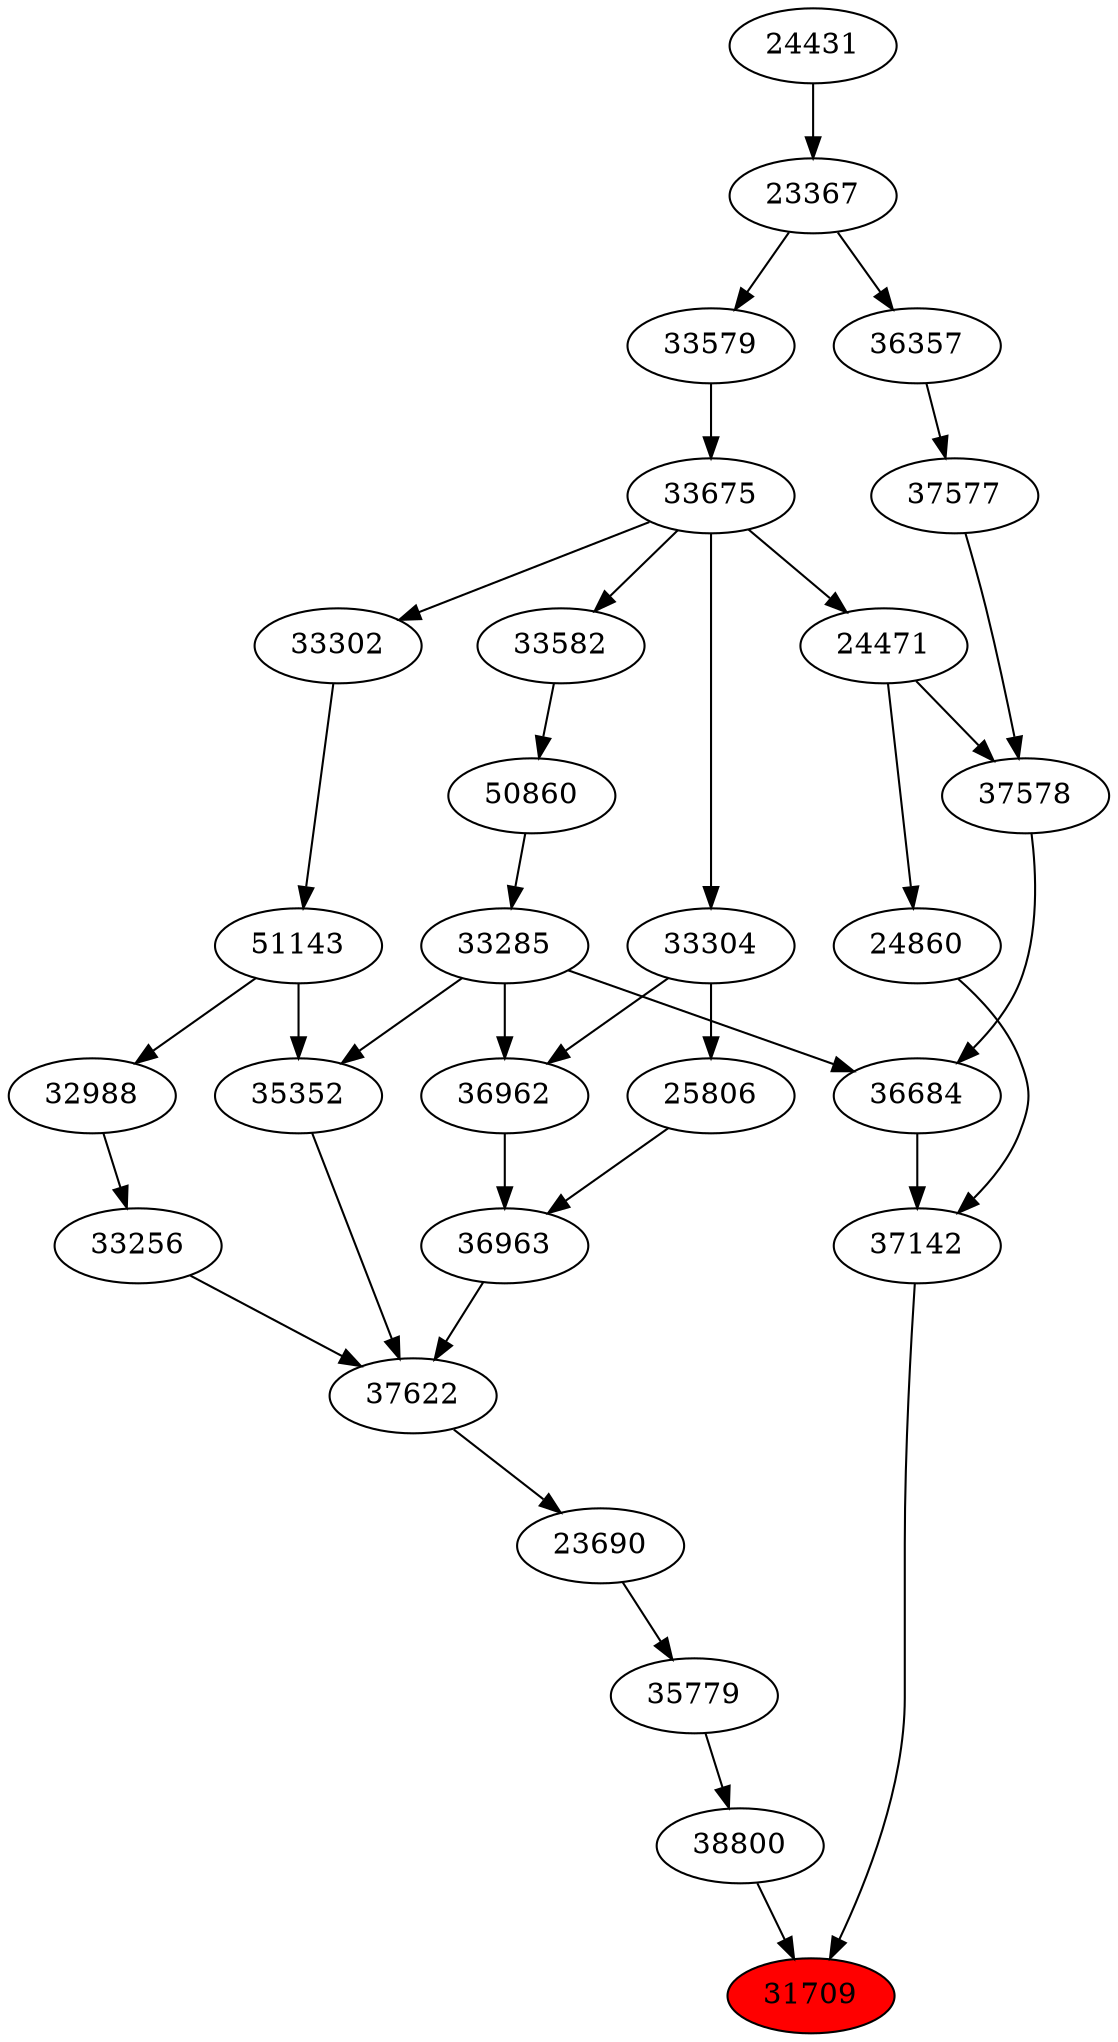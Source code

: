 strict digraph{ 
31709 [label="31709" fillcolor=red style=filled]
37142 -> 31709
38800 -> 31709
37142 [label="37142"]
36684 -> 37142
24860 -> 37142
38800 [label="38800"]
35779 -> 38800
36684 [label="36684"]
33285 -> 36684
37578 -> 36684
24860 [label="24860"]
24471 -> 24860
35779 [label="35779"]
23690 -> 35779
33285 [label="33285"]
50860 -> 33285
37578 [label="37578"]
24471 -> 37578
37577 -> 37578
24471 [label="24471"]
33675 -> 24471
23690 [label="23690"]
37622 -> 23690
50860 [label="50860"]
33582 -> 50860
37577 [label="37577"]
36357 -> 37577
33675 [label="33675"]
33579 -> 33675
37622 [label="37622"]
36963 -> 37622
35352 -> 37622
33256 -> 37622
33582 [label="33582"]
33675 -> 33582
36357 [label="36357"]
23367 -> 36357
33579 [label="33579"]
23367 -> 33579
36963 [label="36963"]
36962 -> 36963
25806 -> 36963
35352 [label="35352"]
33285 -> 35352
51143 -> 35352
33256 [label="33256"]
32988 -> 33256
23367 [label="23367"]
24431 -> 23367
36962 [label="36962"]
33285 -> 36962
33304 -> 36962
25806 [label="25806"]
33304 -> 25806
51143 [label="51143"]
33302 -> 51143
32988 [label="32988"]
51143 -> 32988
24431 [label="24431"]
33304 [label="33304"]
33675 -> 33304
33302 [label="33302"]
33675 -> 33302
}